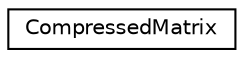 digraph "Graphical Class Hierarchy"
{
  edge [fontname="Helvetica",fontsize="10",labelfontname="Helvetica",labelfontsize="10"];
  node [fontname="Helvetica",fontsize="10",shape=record];
  rankdir="LR";
  Node0 [label="CompressedMatrix",height=0.2,width=0.4,color="black", fillcolor="white", style="filled",URL="$classkaldi_1_1CompressedMatrix.html"];
}

